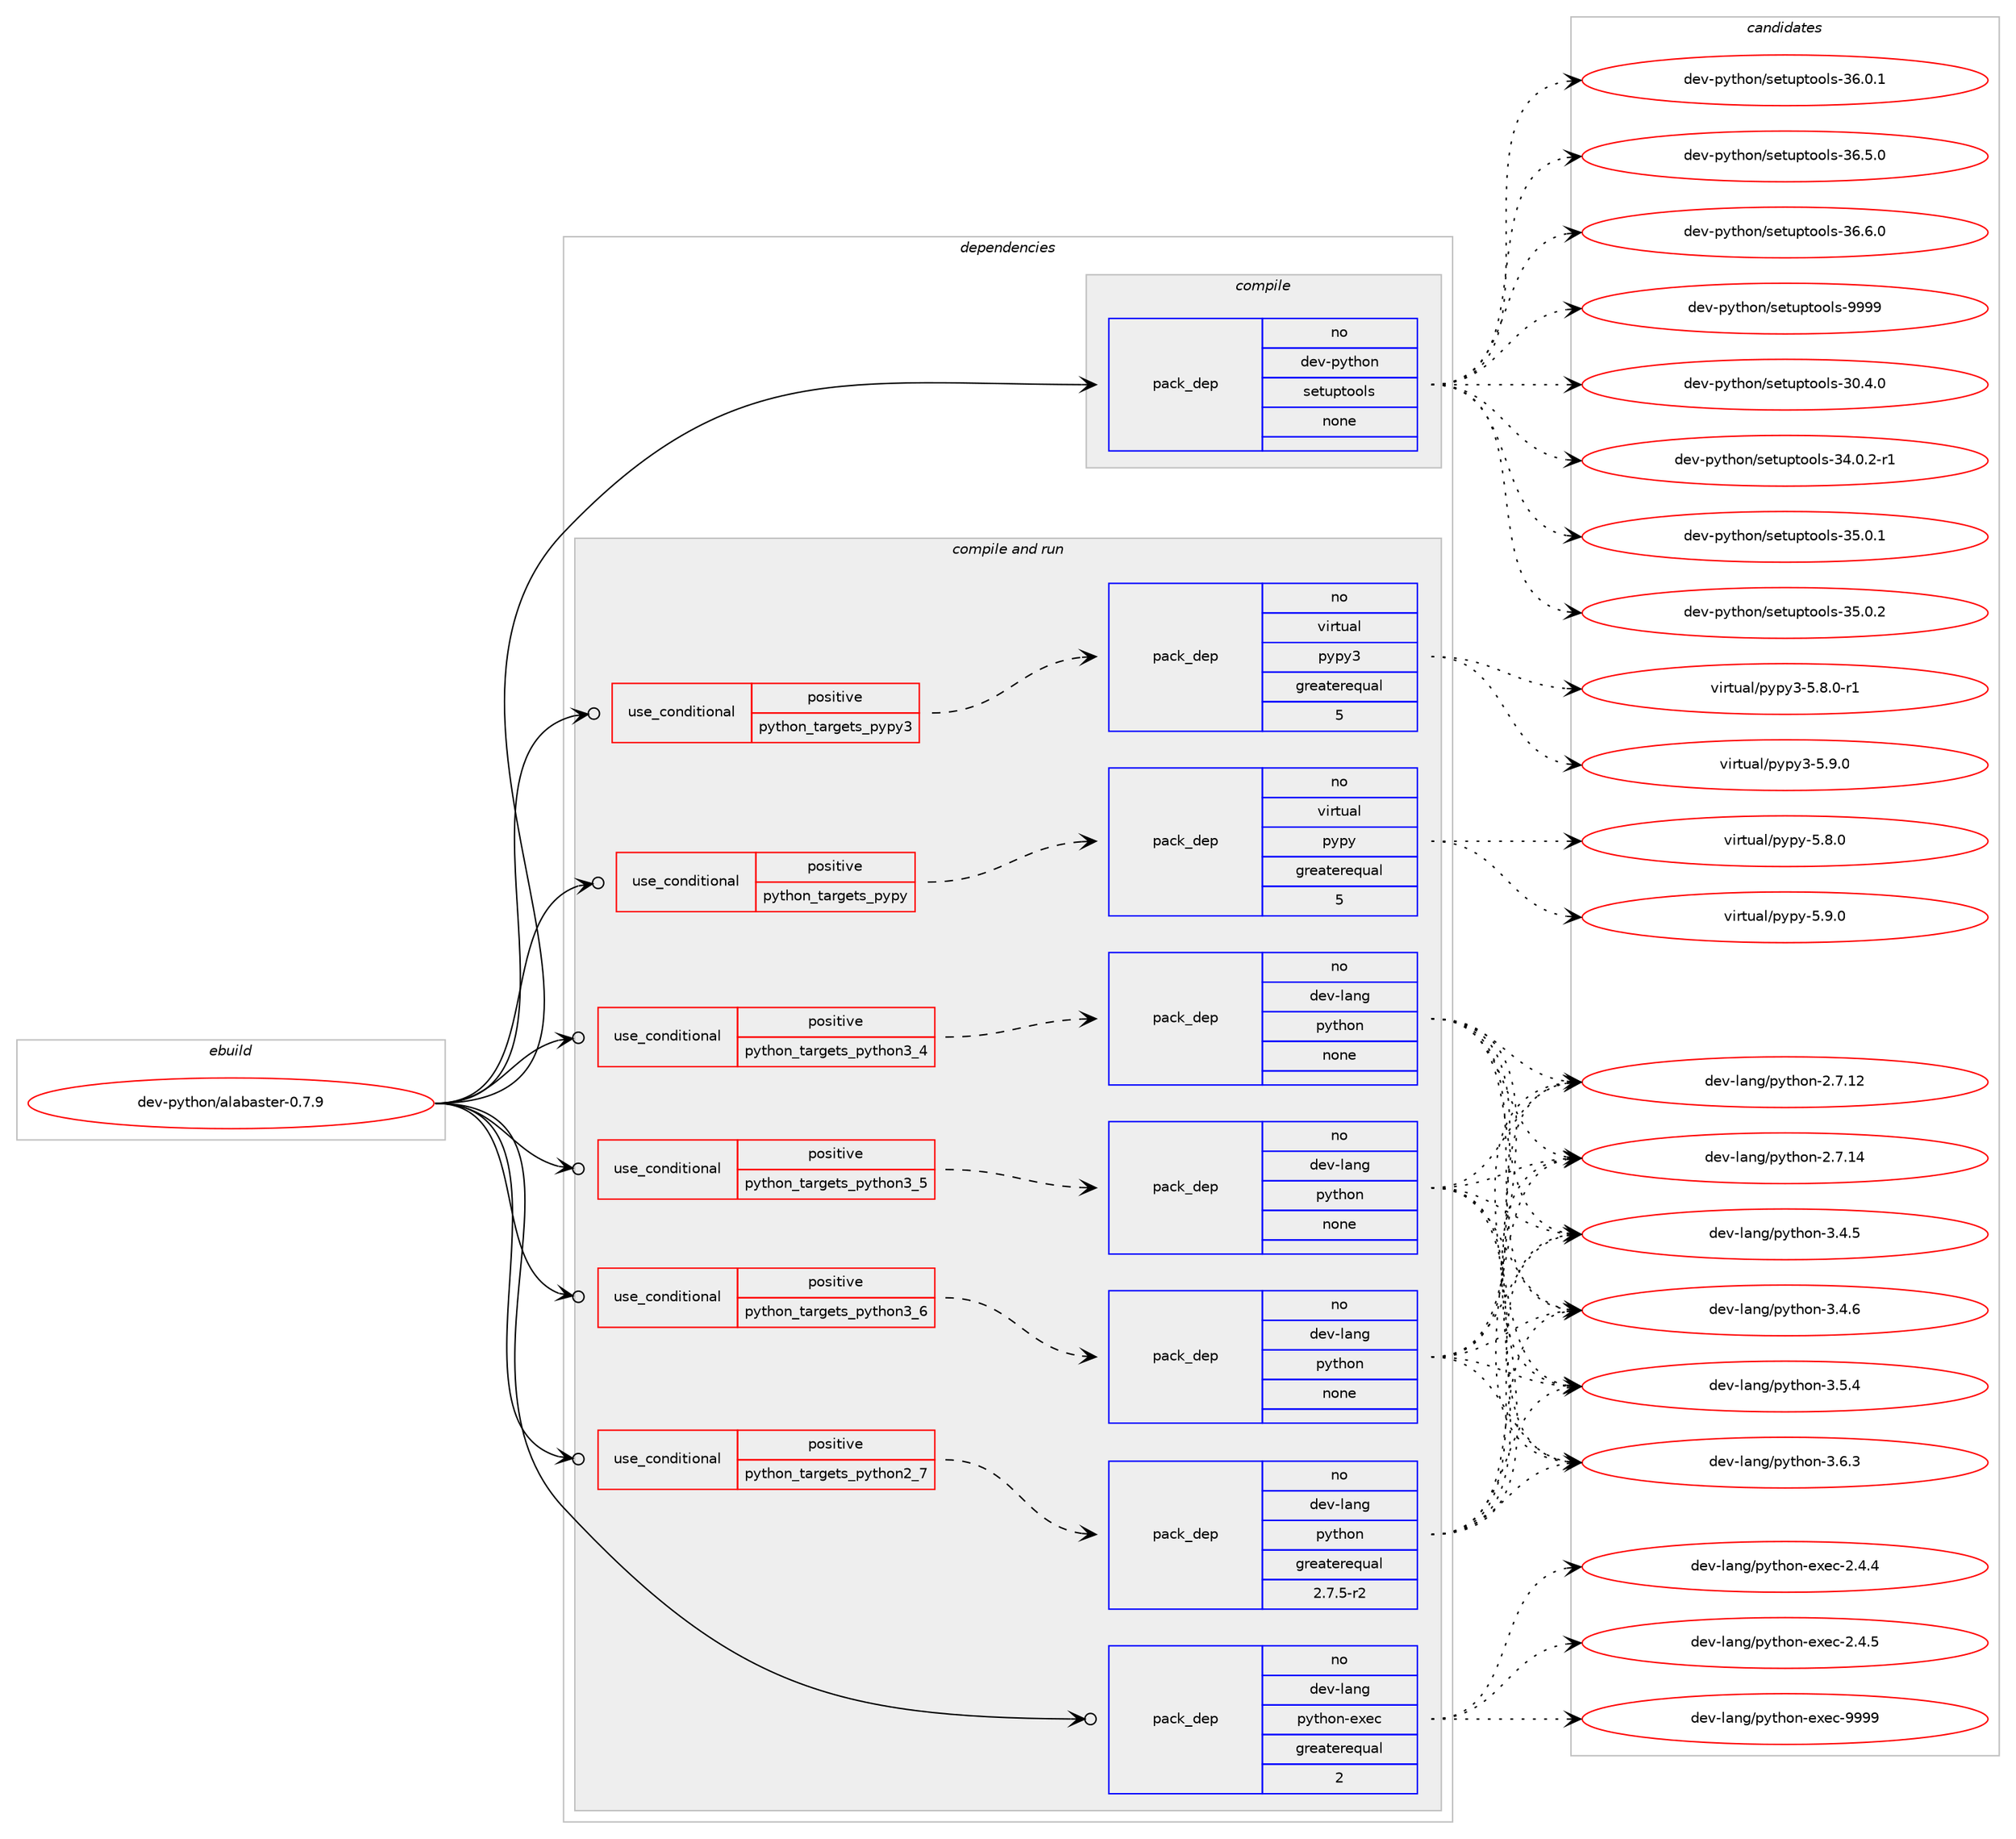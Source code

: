digraph prolog {

# *************
# Graph options
# *************

newrank=true;
concentrate=true;
compound=true;
graph [rankdir=LR,fontname=Helvetica,fontsize=10,ranksep=1.5];#, ranksep=2.5, nodesep=0.2];
edge  [arrowhead=vee];
node  [fontname=Helvetica,fontsize=10];

# **********
# The ebuild
# **********

subgraph cluster_leftcol {
color=gray;
rank=same;
label=<<i>ebuild</i>>;
id [label="dev-python/alabaster-0.7.9", color=red, width=4, href="../dev-python/alabaster-0.7.9.svg"];
}

# ****************
# The dependencies
# ****************

subgraph cluster_midcol {
color=gray;
label=<<i>dependencies</i>>;
subgraph cluster_compile {
fillcolor="#eeeeee";
style=filled;
label=<<i>compile</i>>;
subgraph pack112857 {
dependency145968 [label=<<TABLE BORDER="0" CELLBORDER="1" CELLSPACING="0" CELLPADDING="4" WIDTH="220"><TR><TD ROWSPAN="6" CELLPADDING="30">pack_dep</TD></TR><TR><TD WIDTH="110">no</TD></TR><TR><TD>dev-python</TD></TR><TR><TD>setuptools</TD></TR><TR><TD>none</TD></TR><TR><TD></TD></TR></TABLE>>, shape=none, color=blue];
}
id:e -> dependency145968:w [weight=20,style="solid",arrowhead="vee"];
}
subgraph cluster_compileandrun {
fillcolor="#eeeeee";
style=filled;
label=<<i>compile and run</i>>;
subgraph cond29294 {
dependency145969 [label=<<TABLE BORDER="0" CELLBORDER="1" CELLSPACING="0" CELLPADDING="4"><TR><TD ROWSPAN="3" CELLPADDING="10">use_conditional</TD></TR><TR><TD>positive</TD></TR><TR><TD>python_targets_pypy</TD></TR></TABLE>>, shape=none, color=red];
subgraph pack112858 {
dependency145970 [label=<<TABLE BORDER="0" CELLBORDER="1" CELLSPACING="0" CELLPADDING="4" WIDTH="220"><TR><TD ROWSPAN="6" CELLPADDING="30">pack_dep</TD></TR><TR><TD WIDTH="110">no</TD></TR><TR><TD>virtual</TD></TR><TR><TD>pypy</TD></TR><TR><TD>greaterequal</TD></TR><TR><TD>5</TD></TR></TABLE>>, shape=none, color=blue];
}
dependency145969:e -> dependency145970:w [weight=20,style="dashed",arrowhead="vee"];
}
id:e -> dependency145969:w [weight=20,style="solid",arrowhead="odotvee"];
subgraph cond29295 {
dependency145971 [label=<<TABLE BORDER="0" CELLBORDER="1" CELLSPACING="0" CELLPADDING="4"><TR><TD ROWSPAN="3" CELLPADDING="10">use_conditional</TD></TR><TR><TD>positive</TD></TR><TR><TD>python_targets_pypy3</TD></TR></TABLE>>, shape=none, color=red];
subgraph pack112859 {
dependency145972 [label=<<TABLE BORDER="0" CELLBORDER="1" CELLSPACING="0" CELLPADDING="4" WIDTH="220"><TR><TD ROWSPAN="6" CELLPADDING="30">pack_dep</TD></TR><TR><TD WIDTH="110">no</TD></TR><TR><TD>virtual</TD></TR><TR><TD>pypy3</TD></TR><TR><TD>greaterequal</TD></TR><TR><TD>5</TD></TR></TABLE>>, shape=none, color=blue];
}
dependency145971:e -> dependency145972:w [weight=20,style="dashed",arrowhead="vee"];
}
id:e -> dependency145971:w [weight=20,style="solid",arrowhead="odotvee"];
subgraph cond29296 {
dependency145973 [label=<<TABLE BORDER="0" CELLBORDER="1" CELLSPACING="0" CELLPADDING="4"><TR><TD ROWSPAN="3" CELLPADDING="10">use_conditional</TD></TR><TR><TD>positive</TD></TR><TR><TD>python_targets_python2_7</TD></TR></TABLE>>, shape=none, color=red];
subgraph pack112860 {
dependency145974 [label=<<TABLE BORDER="0" CELLBORDER="1" CELLSPACING="0" CELLPADDING="4" WIDTH="220"><TR><TD ROWSPAN="6" CELLPADDING="30">pack_dep</TD></TR><TR><TD WIDTH="110">no</TD></TR><TR><TD>dev-lang</TD></TR><TR><TD>python</TD></TR><TR><TD>greaterequal</TD></TR><TR><TD>2.7.5-r2</TD></TR></TABLE>>, shape=none, color=blue];
}
dependency145973:e -> dependency145974:w [weight=20,style="dashed",arrowhead="vee"];
}
id:e -> dependency145973:w [weight=20,style="solid",arrowhead="odotvee"];
subgraph cond29297 {
dependency145975 [label=<<TABLE BORDER="0" CELLBORDER="1" CELLSPACING="0" CELLPADDING="4"><TR><TD ROWSPAN="3" CELLPADDING="10">use_conditional</TD></TR><TR><TD>positive</TD></TR><TR><TD>python_targets_python3_4</TD></TR></TABLE>>, shape=none, color=red];
subgraph pack112861 {
dependency145976 [label=<<TABLE BORDER="0" CELLBORDER="1" CELLSPACING="0" CELLPADDING="4" WIDTH="220"><TR><TD ROWSPAN="6" CELLPADDING="30">pack_dep</TD></TR><TR><TD WIDTH="110">no</TD></TR><TR><TD>dev-lang</TD></TR><TR><TD>python</TD></TR><TR><TD>none</TD></TR><TR><TD></TD></TR></TABLE>>, shape=none, color=blue];
}
dependency145975:e -> dependency145976:w [weight=20,style="dashed",arrowhead="vee"];
}
id:e -> dependency145975:w [weight=20,style="solid",arrowhead="odotvee"];
subgraph cond29298 {
dependency145977 [label=<<TABLE BORDER="0" CELLBORDER="1" CELLSPACING="0" CELLPADDING="4"><TR><TD ROWSPAN="3" CELLPADDING="10">use_conditional</TD></TR><TR><TD>positive</TD></TR><TR><TD>python_targets_python3_5</TD></TR></TABLE>>, shape=none, color=red];
subgraph pack112862 {
dependency145978 [label=<<TABLE BORDER="0" CELLBORDER="1" CELLSPACING="0" CELLPADDING="4" WIDTH="220"><TR><TD ROWSPAN="6" CELLPADDING="30">pack_dep</TD></TR><TR><TD WIDTH="110">no</TD></TR><TR><TD>dev-lang</TD></TR><TR><TD>python</TD></TR><TR><TD>none</TD></TR><TR><TD></TD></TR></TABLE>>, shape=none, color=blue];
}
dependency145977:e -> dependency145978:w [weight=20,style="dashed",arrowhead="vee"];
}
id:e -> dependency145977:w [weight=20,style="solid",arrowhead="odotvee"];
subgraph cond29299 {
dependency145979 [label=<<TABLE BORDER="0" CELLBORDER="1" CELLSPACING="0" CELLPADDING="4"><TR><TD ROWSPAN="3" CELLPADDING="10">use_conditional</TD></TR><TR><TD>positive</TD></TR><TR><TD>python_targets_python3_6</TD></TR></TABLE>>, shape=none, color=red];
subgraph pack112863 {
dependency145980 [label=<<TABLE BORDER="0" CELLBORDER="1" CELLSPACING="0" CELLPADDING="4" WIDTH="220"><TR><TD ROWSPAN="6" CELLPADDING="30">pack_dep</TD></TR><TR><TD WIDTH="110">no</TD></TR><TR><TD>dev-lang</TD></TR><TR><TD>python</TD></TR><TR><TD>none</TD></TR><TR><TD></TD></TR></TABLE>>, shape=none, color=blue];
}
dependency145979:e -> dependency145980:w [weight=20,style="dashed",arrowhead="vee"];
}
id:e -> dependency145979:w [weight=20,style="solid",arrowhead="odotvee"];
subgraph pack112864 {
dependency145981 [label=<<TABLE BORDER="0" CELLBORDER="1" CELLSPACING="0" CELLPADDING="4" WIDTH="220"><TR><TD ROWSPAN="6" CELLPADDING="30">pack_dep</TD></TR><TR><TD WIDTH="110">no</TD></TR><TR><TD>dev-lang</TD></TR><TR><TD>python-exec</TD></TR><TR><TD>greaterequal</TD></TR><TR><TD>2</TD></TR></TABLE>>, shape=none, color=blue];
}
id:e -> dependency145981:w [weight=20,style="solid",arrowhead="odotvee"];
}
subgraph cluster_run {
fillcolor="#eeeeee";
style=filled;
label=<<i>run</i>>;
}
}

# **************
# The candidates
# **************

subgraph cluster_choices {
rank=same;
color=gray;
label=<<i>candidates</i>>;

subgraph choice112857 {
color=black;
nodesep=1;
choice100101118451121211161041111104711510111611711211611111110811545514846524648 [label="dev-python/setuptools-30.4.0", color=red, width=4,href="../dev-python/setuptools-30.4.0.svg"];
choice1001011184511212111610411111047115101116117112116111111108115455152464846504511449 [label="dev-python/setuptools-34.0.2-r1", color=red, width=4,href="../dev-python/setuptools-34.0.2-r1.svg"];
choice100101118451121211161041111104711510111611711211611111110811545515346484649 [label="dev-python/setuptools-35.0.1", color=red, width=4,href="../dev-python/setuptools-35.0.1.svg"];
choice100101118451121211161041111104711510111611711211611111110811545515346484650 [label="dev-python/setuptools-35.0.2", color=red, width=4,href="../dev-python/setuptools-35.0.2.svg"];
choice100101118451121211161041111104711510111611711211611111110811545515446484649 [label="dev-python/setuptools-36.0.1", color=red, width=4,href="../dev-python/setuptools-36.0.1.svg"];
choice100101118451121211161041111104711510111611711211611111110811545515446534648 [label="dev-python/setuptools-36.5.0", color=red, width=4,href="../dev-python/setuptools-36.5.0.svg"];
choice100101118451121211161041111104711510111611711211611111110811545515446544648 [label="dev-python/setuptools-36.6.0", color=red, width=4,href="../dev-python/setuptools-36.6.0.svg"];
choice10010111845112121116104111110471151011161171121161111111081154557575757 [label="dev-python/setuptools-9999", color=red, width=4,href="../dev-python/setuptools-9999.svg"];
dependency145968:e -> choice100101118451121211161041111104711510111611711211611111110811545514846524648:w [style=dotted,weight="100"];
dependency145968:e -> choice1001011184511212111610411111047115101116117112116111111108115455152464846504511449:w [style=dotted,weight="100"];
dependency145968:e -> choice100101118451121211161041111104711510111611711211611111110811545515346484649:w [style=dotted,weight="100"];
dependency145968:e -> choice100101118451121211161041111104711510111611711211611111110811545515346484650:w [style=dotted,weight="100"];
dependency145968:e -> choice100101118451121211161041111104711510111611711211611111110811545515446484649:w [style=dotted,weight="100"];
dependency145968:e -> choice100101118451121211161041111104711510111611711211611111110811545515446534648:w [style=dotted,weight="100"];
dependency145968:e -> choice100101118451121211161041111104711510111611711211611111110811545515446544648:w [style=dotted,weight="100"];
dependency145968:e -> choice10010111845112121116104111110471151011161171121161111111081154557575757:w [style=dotted,weight="100"];
}
subgraph choice112858 {
color=black;
nodesep=1;
choice1181051141161179710847112121112121455346564648 [label="virtual/pypy-5.8.0", color=red, width=4,href="../virtual/pypy-5.8.0.svg"];
choice1181051141161179710847112121112121455346574648 [label="virtual/pypy-5.9.0", color=red, width=4,href="../virtual/pypy-5.9.0.svg"];
dependency145970:e -> choice1181051141161179710847112121112121455346564648:w [style=dotted,weight="100"];
dependency145970:e -> choice1181051141161179710847112121112121455346574648:w [style=dotted,weight="100"];
}
subgraph choice112859 {
color=black;
nodesep=1;
choice1181051141161179710847112121112121514553465646484511449 [label="virtual/pypy3-5.8.0-r1", color=red, width=4,href="../virtual/pypy3-5.8.0-r1.svg"];
choice118105114116117971084711212111212151455346574648 [label="virtual/pypy3-5.9.0", color=red, width=4,href="../virtual/pypy3-5.9.0.svg"];
dependency145972:e -> choice1181051141161179710847112121112121514553465646484511449:w [style=dotted,weight="100"];
dependency145972:e -> choice118105114116117971084711212111212151455346574648:w [style=dotted,weight="100"];
}
subgraph choice112860 {
color=black;
nodesep=1;
choice10010111845108971101034711212111610411111045504655464950 [label="dev-lang/python-2.7.12", color=red, width=4,href="../dev-lang/python-2.7.12.svg"];
choice10010111845108971101034711212111610411111045504655464952 [label="dev-lang/python-2.7.14", color=red, width=4,href="../dev-lang/python-2.7.14.svg"];
choice100101118451089711010347112121116104111110455146524653 [label="dev-lang/python-3.4.5", color=red, width=4,href="../dev-lang/python-3.4.5.svg"];
choice100101118451089711010347112121116104111110455146524654 [label="dev-lang/python-3.4.6", color=red, width=4,href="../dev-lang/python-3.4.6.svg"];
choice100101118451089711010347112121116104111110455146534652 [label="dev-lang/python-3.5.4", color=red, width=4,href="../dev-lang/python-3.5.4.svg"];
choice100101118451089711010347112121116104111110455146544651 [label="dev-lang/python-3.6.3", color=red, width=4,href="../dev-lang/python-3.6.3.svg"];
dependency145974:e -> choice10010111845108971101034711212111610411111045504655464950:w [style=dotted,weight="100"];
dependency145974:e -> choice10010111845108971101034711212111610411111045504655464952:w [style=dotted,weight="100"];
dependency145974:e -> choice100101118451089711010347112121116104111110455146524653:w [style=dotted,weight="100"];
dependency145974:e -> choice100101118451089711010347112121116104111110455146524654:w [style=dotted,weight="100"];
dependency145974:e -> choice100101118451089711010347112121116104111110455146534652:w [style=dotted,weight="100"];
dependency145974:e -> choice100101118451089711010347112121116104111110455146544651:w [style=dotted,weight="100"];
}
subgraph choice112861 {
color=black;
nodesep=1;
choice10010111845108971101034711212111610411111045504655464950 [label="dev-lang/python-2.7.12", color=red, width=4,href="../dev-lang/python-2.7.12.svg"];
choice10010111845108971101034711212111610411111045504655464952 [label="dev-lang/python-2.7.14", color=red, width=4,href="../dev-lang/python-2.7.14.svg"];
choice100101118451089711010347112121116104111110455146524653 [label="dev-lang/python-3.4.5", color=red, width=4,href="../dev-lang/python-3.4.5.svg"];
choice100101118451089711010347112121116104111110455146524654 [label="dev-lang/python-3.4.6", color=red, width=4,href="../dev-lang/python-3.4.6.svg"];
choice100101118451089711010347112121116104111110455146534652 [label="dev-lang/python-3.5.4", color=red, width=4,href="../dev-lang/python-3.5.4.svg"];
choice100101118451089711010347112121116104111110455146544651 [label="dev-lang/python-3.6.3", color=red, width=4,href="../dev-lang/python-3.6.3.svg"];
dependency145976:e -> choice10010111845108971101034711212111610411111045504655464950:w [style=dotted,weight="100"];
dependency145976:e -> choice10010111845108971101034711212111610411111045504655464952:w [style=dotted,weight="100"];
dependency145976:e -> choice100101118451089711010347112121116104111110455146524653:w [style=dotted,weight="100"];
dependency145976:e -> choice100101118451089711010347112121116104111110455146524654:w [style=dotted,weight="100"];
dependency145976:e -> choice100101118451089711010347112121116104111110455146534652:w [style=dotted,weight="100"];
dependency145976:e -> choice100101118451089711010347112121116104111110455146544651:w [style=dotted,weight="100"];
}
subgraph choice112862 {
color=black;
nodesep=1;
choice10010111845108971101034711212111610411111045504655464950 [label="dev-lang/python-2.7.12", color=red, width=4,href="../dev-lang/python-2.7.12.svg"];
choice10010111845108971101034711212111610411111045504655464952 [label="dev-lang/python-2.7.14", color=red, width=4,href="../dev-lang/python-2.7.14.svg"];
choice100101118451089711010347112121116104111110455146524653 [label="dev-lang/python-3.4.5", color=red, width=4,href="../dev-lang/python-3.4.5.svg"];
choice100101118451089711010347112121116104111110455146524654 [label="dev-lang/python-3.4.6", color=red, width=4,href="../dev-lang/python-3.4.6.svg"];
choice100101118451089711010347112121116104111110455146534652 [label="dev-lang/python-3.5.4", color=red, width=4,href="../dev-lang/python-3.5.4.svg"];
choice100101118451089711010347112121116104111110455146544651 [label="dev-lang/python-3.6.3", color=red, width=4,href="../dev-lang/python-3.6.3.svg"];
dependency145978:e -> choice10010111845108971101034711212111610411111045504655464950:w [style=dotted,weight="100"];
dependency145978:e -> choice10010111845108971101034711212111610411111045504655464952:w [style=dotted,weight="100"];
dependency145978:e -> choice100101118451089711010347112121116104111110455146524653:w [style=dotted,weight="100"];
dependency145978:e -> choice100101118451089711010347112121116104111110455146524654:w [style=dotted,weight="100"];
dependency145978:e -> choice100101118451089711010347112121116104111110455146534652:w [style=dotted,weight="100"];
dependency145978:e -> choice100101118451089711010347112121116104111110455146544651:w [style=dotted,weight="100"];
}
subgraph choice112863 {
color=black;
nodesep=1;
choice10010111845108971101034711212111610411111045504655464950 [label="dev-lang/python-2.7.12", color=red, width=4,href="../dev-lang/python-2.7.12.svg"];
choice10010111845108971101034711212111610411111045504655464952 [label="dev-lang/python-2.7.14", color=red, width=4,href="../dev-lang/python-2.7.14.svg"];
choice100101118451089711010347112121116104111110455146524653 [label="dev-lang/python-3.4.5", color=red, width=4,href="../dev-lang/python-3.4.5.svg"];
choice100101118451089711010347112121116104111110455146524654 [label="dev-lang/python-3.4.6", color=red, width=4,href="../dev-lang/python-3.4.6.svg"];
choice100101118451089711010347112121116104111110455146534652 [label="dev-lang/python-3.5.4", color=red, width=4,href="../dev-lang/python-3.5.4.svg"];
choice100101118451089711010347112121116104111110455146544651 [label="dev-lang/python-3.6.3", color=red, width=4,href="../dev-lang/python-3.6.3.svg"];
dependency145980:e -> choice10010111845108971101034711212111610411111045504655464950:w [style=dotted,weight="100"];
dependency145980:e -> choice10010111845108971101034711212111610411111045504655464952:w [style=dotted,weight="100"];
dependency145980:e -> choice100101118451089711010347112121116104111110455146524653:w [style=dotted,weight="100"];
dependency145980:e -> choice100101118451089711010347112121116104111110455146524654:w [style=dotted,weight="100"];
dependency145980:e -> choice100101118451089711010347112121116104111110455146534652:w [style=dotted,weight="100"];
dependency145980:e -> choice100101118451089711010347112121116104111110455146544651:w [style=dotted,weight="100"];
}
subgraph choice112864 {
color=black;
nodesep=1;
choice1001011184510897110103471121211161041111104510112010199455046524652 [label="dev-lang/python-exec-2.4.4", color=red, width=4,href="../dev-lang/python-exec-2.4.4.svg"];
choice1001011184510897110103471121211161041111104510112010199455046524653 [label="dev-lang/python-exec-2.4.5", color=red, width=4,href="../dev-lang/python-exec-2.4.5.svg"];
choice10010111845108971101034711212111610411111045101120101994557575757 [label="dev-lang/python-exec-9999", color=red, width=4,href="../dev-lang/python-exec-9999.svg"];
dependency145981:e -> choice1001011184510897110103471121211161041111104510112010199455046524652:w [style=dotted,weight="100"];
dependency145981:e -> choice1001011184510897110103471121211161041111104510112010199455046524653:w [style=dotted,weight="100"];
dependency145981:e -> choice10010111845108971101034711212111610411111045101120101994557575757:w [style=dotted,weight="100"];
}
}

}
